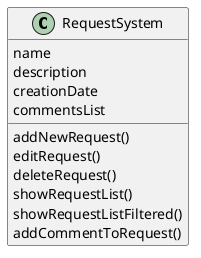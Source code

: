 @startuml

'abstract class AbstractList
'abstract AbstractCollection
'interface List
'interface Collection
'
'List <|-- AbstractList
'Collection <|-- AbstractCollection
'
'Collection <|- List
'AbstractCollection <|- AbstractList
'AbstractList <|-- ArrayList

class RequestSystem {
    name
	description
	creationDate
	commentsList

	addNewRequest()
	editRequest()
	deleteRequest()
	showRequestList()
	showRequestListFiltered()
	addCommentToRequest()
}


@enduml